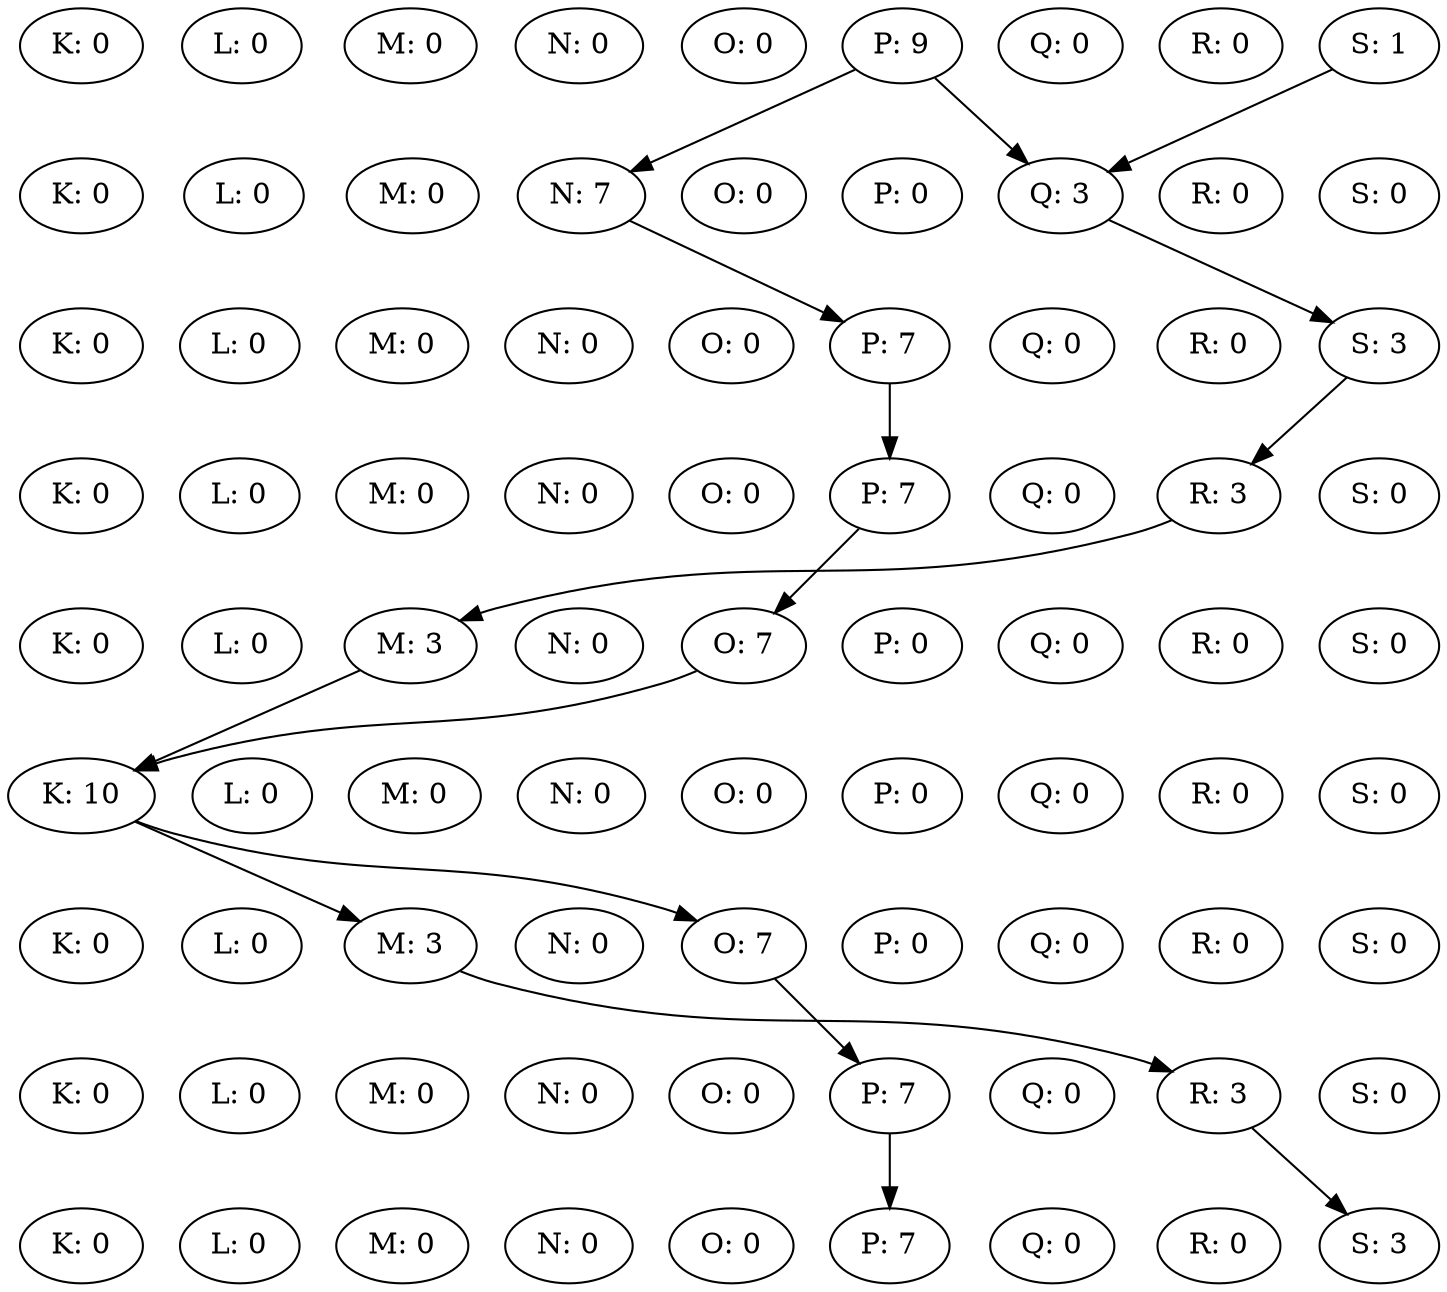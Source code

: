 digraph {
K0 [label="K: 0"];
L0 [label="L: 0"];
M0 [label="M: 0"];
N0 [label="N: 0"];
O0 [label="O: 0"];
P0 [label="P: 9"];
Q0 [label="Q: 0"];
R0 [label="R: 0"];
S0 [label="S: 1"];
rank = same {K0 -> L0 -> M0 -> N0 -> O0 -> P0 -> Q0 -> R0 -> S0 [style=invis] }K1 [label="K: 0"];
L1 [label="L: 0"];
M1 [label="M: 0"];
N1 [label="N: 7"];
O1 [label="O: 0"];
P1 [label="P: 0"];
Q1 [label="Q: 3"];
R1 [label="R: 0"];
S1 [label="S: 0"];
rank = same {K1 -> L1 -> M1 -> N1 -> O1 -> P1 -> Q1 -> R1 -> S1 [style=invis] }P0 -> N1
P0 -> Q1
S0 -> Q1
K2 [label="K: 0"];
L2 [label="L: 0"];
M2 [label="M: 0"];
N2 [label="N: 0"];
O2 [label="O: 0"];
P2 [label="P: 7"];
Q2 [label="Q: 0"];
R2 [label="R: 0"];
S2 [label="S: 3"];
rank = same {K2 -> L2 -> M2 -> N2 -> O2 -> P2 -> Q2 -> R2 -> S2 [style=invis] }N1 -> P2
Q1 -> S2
K3 [label="K: 0"];
L3 [label="L: 0"];
M3 [label="M: 0"];
N3 [label="N: 0"];
O3 [label="O: 0"];
P3 [label="P: 7"];
Q3 [label="Q: 0"];
R3 [label="R: 3"];
S3 [label="S: 0"];
rank = same {K3 -> L3 -> M3 -> N3 -> O3 -> P3 -> Q3 -> R3 -> S3 [style=invis] }P2 -> P3
S2 -> R3
K4 [label="K: 0"];
L4 [label="L: 0"];
M4 [label="M: 3"];
N4 [label="N: 0"];
O4 [label="O: 7"];
P4 [label="P: 0"];
Q4 [label="Q: 0"];
R4 [label="R: 0"];
S4 [label="S: 0"];
rank = same {K4 -> L4 -> M4 -> N4 -> O4 -> P4 -> Q4 -> R4 -> S4 [style=invis] }P3 -> O4
R3 -> M4
K5 [label="K: 10"];
L5 [label="L: 0"];
M5 [label="M: 0"];
N5 [label="N: 0"];
O5 [label="O: 0"];
P5 [label="P: 0"];
Q5 [label="Q: 0"];
R5 [label="R: 0"];
S5 [label="S: 0"];
rank = same {K5 -> L5 -> M5 -> N5 -> O5 -> P5 -> Q5 -> R5 -> S5 [style=invis] }M4 -> K5
O4 -> K5
K6 [label="K: 0"];
L6 [label="L: 0"];
M6 [label="M: 3"];
N6 [label="N: 0"];
O6 [label="O: 7"];
P6 [label="P: 0"];
Q6 [label="Q: 0"];
R6 [label="R: 0"];
S6 [label="S: 0"];
rank = same {K6 -> L6 -> M6 -> N6 -> O6 -> P6 -> Q6 -> R6 -> S6 [style=invis] }K5 -> M6
K5 -> O6
K7 [label="K: 0"];
L7 [label="L: 0"];
M7 [label="M: 0"];
N7 [label="N: 0"];
O7 [label="O: 0"];
P7 [label="P: 7"];
Q7 [label="Q: 0"];
R7 [label="R: 3"];
S7 [label="S: 0"];
rank = same {K7 -> L7 -> M7 -> N7 -> O7 -> P7 -> Q7 -> R7 -> S7 [style=invis] }M6 -> R7
O6 -> P7
K8 [label="K: 0"];
L8 [label="L: 0"];
M8 [label="M: 0"];
N8 [label="N: 0"];
O8 [label="O: 0"];
P8 [label="P: 7"];
Q8 [label="Q: 0"];
R8 [label="R: 0"];
S8 [label="S: 3"];
rank = same {K8 -> L8 -> M8 -> N8 -> O8 -> P8 -> Q8 -> R8 -> S8 [style=invis] }P7 -> P8
R7 -> S8
K0 -> K1 -> K2 -> K3 -> K4 -> K5 -> K6 -> K7 -> K8 [ style=invis; weight=1000 ]
S0 -> S1 -> S2 -> S3 -> S4 -> S5 -> S6 -> S7 -> S8 [ style=invis; weight=1000 ]
}
